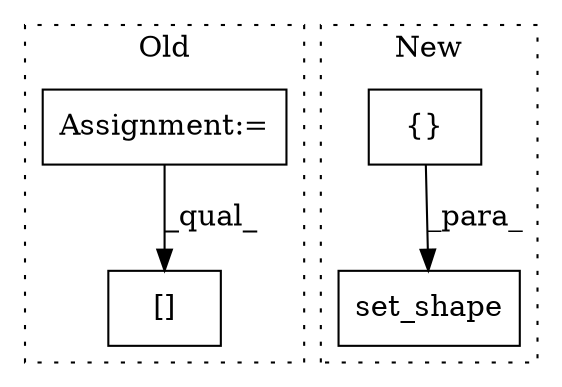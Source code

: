 digraph G {
subgraph cluster0 {
1 [label="[]" a="2" s="9525,9539" l="13,1" shape="box"];
3 [label="Assignment:=" a="7" s="9486" l="1" shape="box"];
label = "Old";
style="dotted";
}
subgraph cluster1 {
2 [label="set_shape" a="32" s="12072,12173" l="10,1" shape="box"];
4 [label="{}" a="4" s="12144,12170" l="1,1" shape="box"];
label = "New";
style="dotted";
}
3 -> 1 [label="_qual_"];
4 -> 2 [label="_para_"];
}